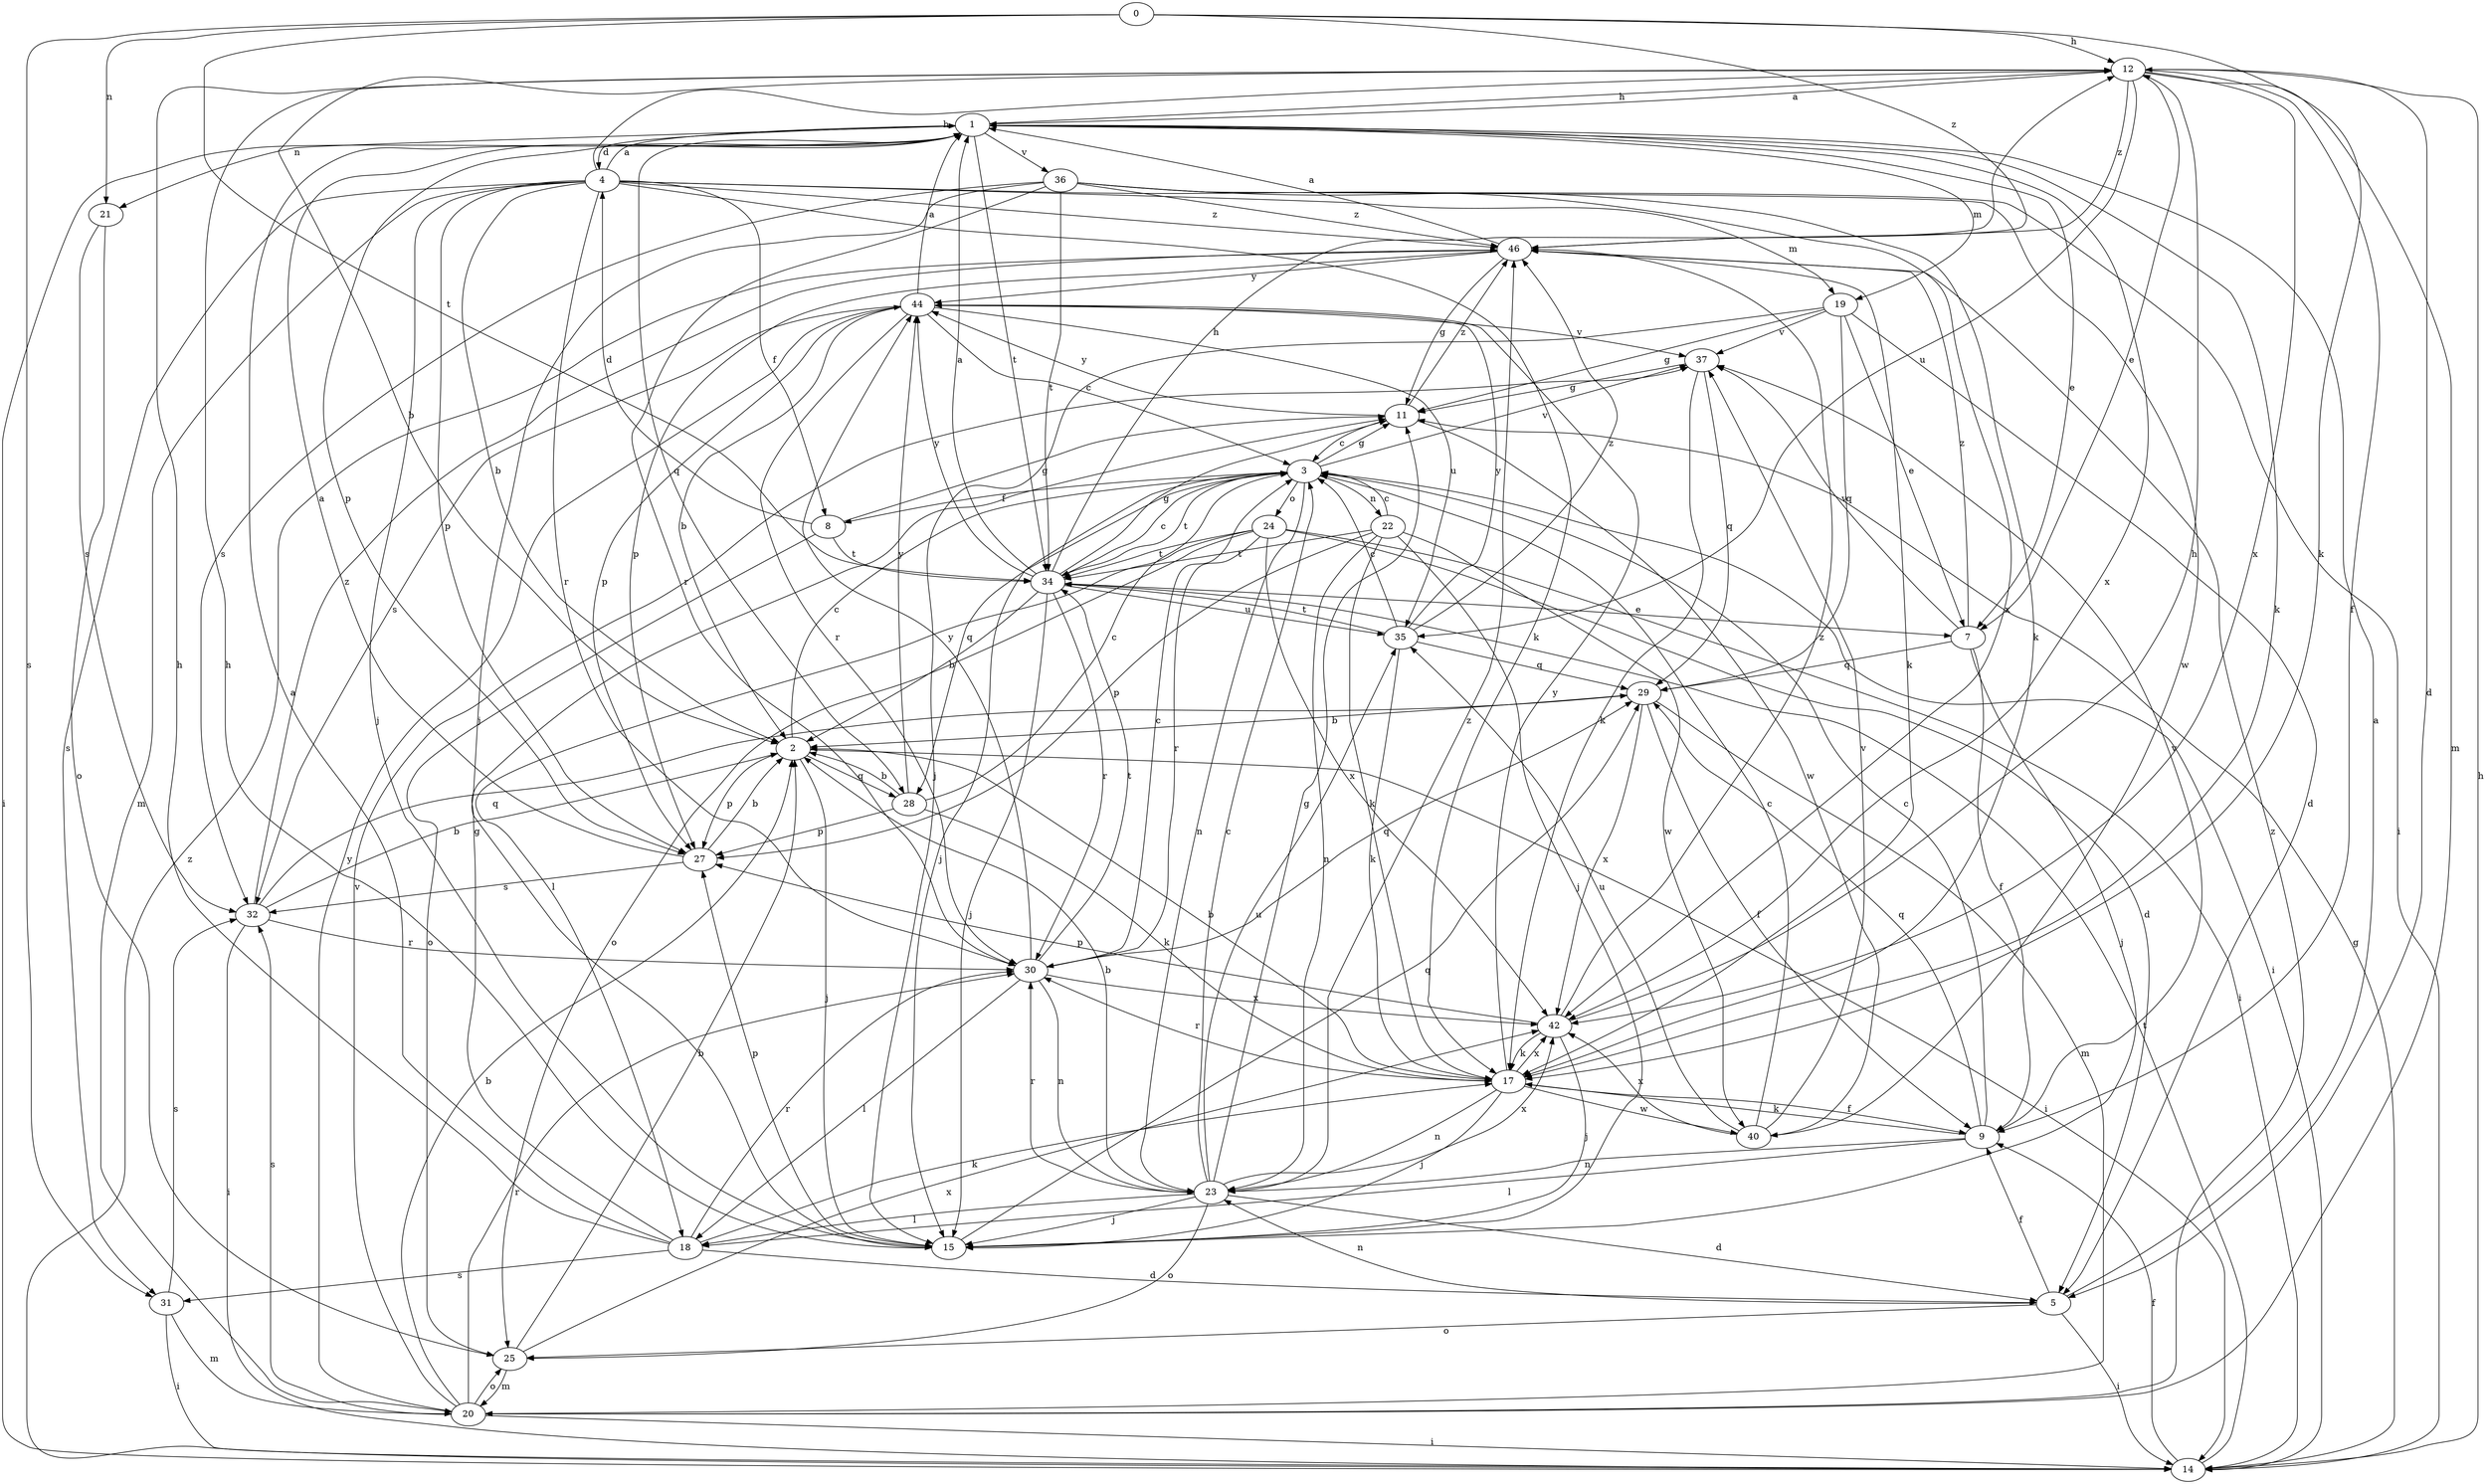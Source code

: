strict digraph  {
0;
1;
2;
3;
4;
5;
7;
8;
9;
11;
12;
14;
15;
17;
18;
19;
20;
21;
22;
23;
24;
25;
27;
28;
29;
30;
31;
32;
34;
35;
36;
37;
40;
42;
44;
46;
0 -> 12  [label=h];
0 -> 17  [label=k];
0 -> 21  [label=n];
0 -> 31  [label=s];
0 -> 34  [label=t];
0 -> 46  [label=z];
1 -> 4  [label=d];
1 -> 7  [label=e];
1 -> 12  [label=h];
1 -> 14  [label=i];
1 -> 17  [label=k];
1 -> 19  [label=m];
1 -> 21  [label=n];
1 -> 27  [label=p];
1 -> 28  [label=q];
1 -> 34  [label=t];
1 -> 36  [label=v];
1 -> 42  [label=x];
2 -> 3  [label=c];
2 -> 14  [label=i];
2 -> 15  [label=j];
2 -> 27  [label=p];
2 -> 28  [label=q];
3 -> 8  [label=f];
3 -> 11  [label=g];
3 -> 14  [label=i];
3 -> 15  [label=j];
3 -> 22  [label=n];
3 -> 23  [label=n];
3 -> 24  [label=o];
3 -> 28  [label=q];
3 -> 34  [label=t];
3 -> 37  [label=v];
4 -> 1  [label=a];
4 -> 2  [label=b];
4 -> 8  [label=f];
4 -> 12  [label=h];
4 -> 15  [label=j];
4 -> 17  [label=k];
4 -> 19  [label=m];
4 -> 20  [label=m];
4 -> 27  [label=p];
4 -> 30  [label=r];
4 -> 31  [label=s];
4 -> 42  [label=x];
4 -> 46  [label=z];
5 -> 1  [label=a];
5 -> 9  [label=f];
5 -> 14  [label=i];
5 -> 23  [label=n];
5 -> 25  [label=o];
7 -> 9  [label=f];
7 -> 15  [label=j];
7 -> 29  [label=q];
7 -> 37  [label=v];
7 -> 46  [label=z];
8 -> 4  [label=d];
8 -> 11  [label=g];
8 -> 25  [label=o];
8 -> 34  [label=t];
9 -> 3  [label=c];
9 -> 17  [label=k];
9 -> 18  [label=l];
9 -> 23  [label=n];
9 -> 29  [label=q];
9 -> 37  [label=v];
11 -> 3  [label=c];
11 -> 40  [label=w];
11 -> 44  [label=y];
11 -> 46  [label=z];
12 -> 1  [label=a];
12 -> 2  [label=b];
12 -> 5  [label=d];
12 -> 7  [label=e];
12 -> 9  [label=f];
12 -> 20  [label=m];
12 -> 35  [label=u];
12 -> 42  [label=x];
12 -> 46  [label=z];
14 -> 9  [label=f];
14 -> 11  [label=g];
14 -> 12  [label=h];
14 -> 34  [label=t];
14 -> 46  [label=z];
15 -> 12  [label=h];
15 -> 27  [label=p];
15 -> 29  [label=q];
17 -> 2  [label=b];
17 -> 9  [label=f];
17 -> 15  [label=j];
17 -> 23  [label=n];
17 -> 30  [label=r];
17 -> 40  [label=w];
17 -> 42  [label=x];
17 -> 44  [label=y];
18 -> 1  [label=a];
18 -> 5  [label=d];
18 -> 11  [label=g];
18 -> 12  [label=h];
18 -> 17  [label=k];
18 -> 30  [label=r];
18 -> 31  [label=s];
19 -> 5  [label=d];
19 -> 7  [label=e];
19 -> 11  [label=g];
19 -> 15  [label=j];
19 -> 29  [label=q];
19 -> 37  [label=v];
20 -> 2  [label=b];
20 -> 14  [label=i];
20 -> 25  [label=o];
20 -> 30  [label=r];
20 -> 32  [label=s];
20 -> 37  [label=v];
20 -> 44  [label=y];
20 -> 46  [label=z];
21 -> 25  [label=o];
21 -> 32  [label=s];
22 -> 3  [label=c];
22 -> 15  [label=j];
22 -> 17  [label=k];
22 -> 23  [label=n];
22 -> 27  [label=p];
22 -> 34  [label=t];
22 -> 40  [label=w];
23 -> 2  [label=b];
23 -> 3  [label=c];
23 -> 5  [label=d];
23 -> 11  [label=g];
23 -> 15  [label=j];
23 -> 18  [label=l];
23 -> 25  [label=o];
23 -> 30  [label=r];
23 -> 35  [label=u];
23 -> 42  [label=x];
23 -> 46  [label=z];
24 -> 5  [label=d];
24 -> 14  [label=i];
24 -> 18  [label=l];
24 -> 25  [label=o];
24 -> 30  [label=r];
24 -> 34  [label=t];
24 -> 42  [label=x];
25 -> 2  [label=b];
25 -> 20  [label=m];
25 -> 42  [label=x];
27 -> 1  [label=a];
27 -> 2  [label=b];
27 -> 32  [label=s];
28 -> 2  [label=b];
28 -> 3  [label=c];
28 -> 17  [label=k];
28 -> 27  [label=p];
28 -> 44  [label=y];
29 -> 2  [label=b];
29 -> 9  [label=f];
29 -> 20  [label=m];
29 -> 42  [label=x];
30 -> 3  [label=c];
30 -> 18  [label=l];
30 -> 23  [label=n];
30 -> 29  [label=q];
30 -> 34  [label=t];
30 -> 42  [label=x];
30 -> 44  [label=y];
31 -> 14  [label=i];
31 -> 20  [label=m];
31 -> 32  [label=s];
32 -> 2  [label=b];
32 -> 14  [label=i];
32 -> 29  [label=q];
32 -> 30  [label=r];
32 -> 46  [label=z];
34 -> 1  [label=a];
34 -> 2  [label=b];
34 -> 3  [label=c];
34 -> 7  [label=e];
34 -> 11  [label=g];
34 -> 12  [label=h];
34 -> 15  [label=j];
34 -> 30  [label=r];
34 -> 35  [label=u];
34 -> 44  [label=y];
35 -> 3  [label=c];
35 -> 17  [label=k];
35 -> 29  [label=q];
35 -> 34  [label=t];
35 -> 44  [label=y];
35 -> 46  [label=z];
36 -> 14  [label=i];
36 -> 15  [label=j];
36 -> 17  [label=k];
36 -> 30  [label=r];
36 -> 32  [label=s];
36 -> 34  [label=t];
36 -> 40  [label=w];
36 -> 46  [label=z];
37 -> 11  [label=g];
37 -> 17  [label=k];
37 -> 29  [label=q];
40 -> 3  [label=c];
40 -> 35  [label=u];
40 -> 37  [label=v];
40 -> 42  [label=x];
42 -> 12  [label=h];
42 -> 15  [label=j];
42 -> 17  [label=k];
42 -> 27  [label=p];
42 -> 46  [label=z];
44 -> 1  [label=a];
44 -> 2  [label=b];
44 -> 3  [label=c];
44 -> 27  [label=p];
44 -> 30  [label=r];
44 -> 32  [label=s];
44 -> 35  [label=u];
44 -> 37  [label=v];
46 -> 1  [label=a];
46 -> 11  [label=g];
46 -> 17  [label=k];
46 -> 27  [label=p];
46 -> 44  [label=y];
}
